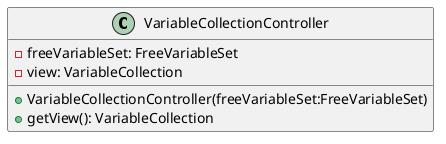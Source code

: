 @startuml

    class VariableCollectionController {
        -freeVariableSet: FreeVariableSet
        -view: VariableCollection
        +VariableCollectionController(freeVariableSet:FreeVariableSet)
        +getView(): VariableCollection
    }

@enduml
